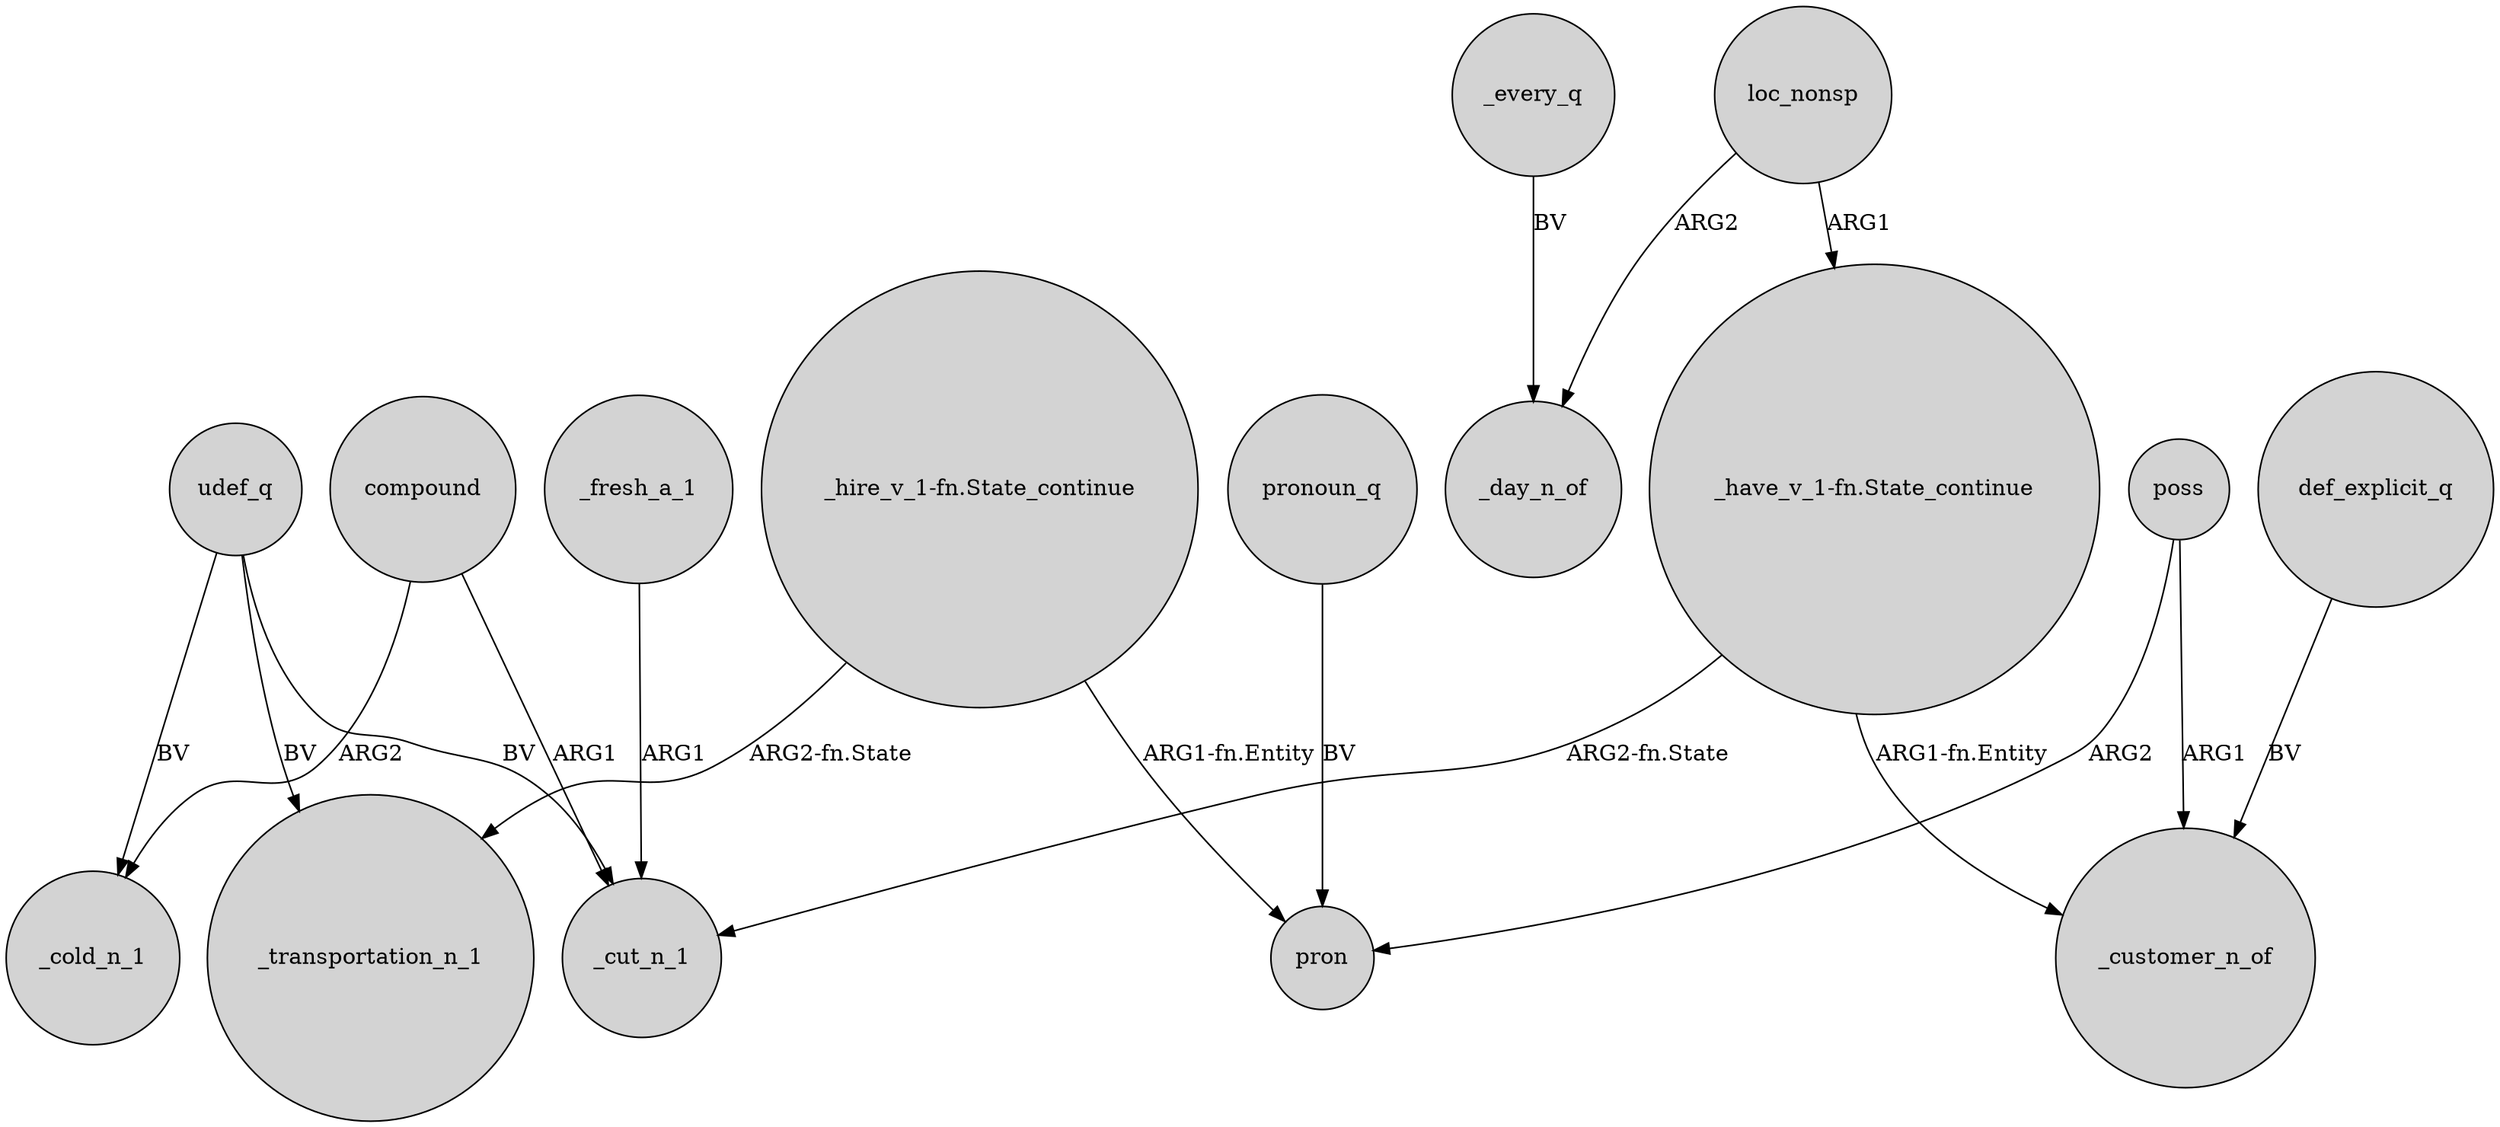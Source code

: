 digraph {
	node [shape=circle style=filled]
	compound -> _cold_n_1 [label=ARG2]
	poss -> _customer_n_of [label=ARG1]
	udef_q -> _transportation_n_1 [label=BV]
	loc_nonsp -> "_have_v_1-fn.State_continue" [label=ARG1]
	compound -> _cut_n_1 [label=ARG1]
	_fresh_a_1 -> _cut_n_1 [label=ARG1]
	"_hire_v_1-fn.State_continue" -> pron [label="ARG1-fn.Entity"]
	"_hire_v_1-fn.State_continue" -> _transportation_n_1 [label="ARG2-fn.State"]
	_every_q -> _day_n_of [label=BV]
	"_have_v_1-fn.State_continue" -> _customer_n_of [label="ARG1-fn.Entity"]
	def_explicit_q -> _customer_n_of [label=BV]
	loc_nonsp -> _day_n_of [label=ARG2]
	pronoun_q -> pron [label=BV]
	"_have_v_1-fn.State_continue" -> _cut_n_1 [label="ARG2-fn.State"]
	udef_q -> _cold_n_1 [label=BV]
	poss -> pron [label=ARG2]
	udef_q -> _cut_n_1 [label=BV]
}
